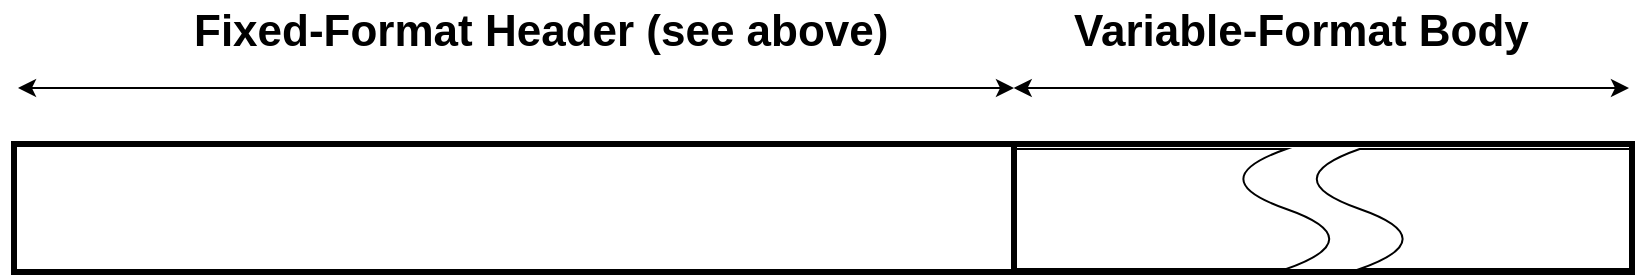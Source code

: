 <mxfile version="11.1.4" type="device"><diagram id="qfHNctd_WOPHGAZ_HX6h" name="Page-1"><mxGraphModel dx="946" dy="630" grid="1" gridSize="10" guides="1" tooltips="1" connect="1" arrows="1" fold="1" page="1" pageScale="1" pageWidth="827" pageHeight="1169" math="0" shadow="0"><root><mxCell id="0"/><mxCell id="1" parent="0"/><mxCell id="bLZ6N96vy-RTyS6MgsY1-1" value="" style="rounded=0;whiteSpace=wrap;html=1;strokeWidth=3;shadow=0;rotation=0;" vertex="1" parent="1"><mxGeometry x="20" y="92" width="500" height="64" as="geometry"/></mxCell><mxCell id="bLZ6N96vy-RTyS6MgsY1-2" value="" style="shape=document;whiteSpace=wrap;html=1;boundedLbl=1;rotation=90;" vertex="1" parent="1"><mxGeometry x="757.5" y="85.5" width="60" height="77" as="geometry"/></mxCell><mxCell id="bLZ6N96vy-RTyS6MgsY1-3" value="&lt;b&gt;&lt;font style=&quot;font-size: 22px&quot;&gt;Fixed-Format Header (see above)&lt;/font&gt;&lt;/b&gt;" style="text;html=1;resizable=0;points=[];autosize=1;align=left;verticalAlign=top;spacingTop=-4;" vertex="1" parent="1"><mxGeometry x="108" y="20" width="360" height="20" as="geometry"/></mxCell><mxCell id="bLZ6N96vy-RTyS6MgsY1-4" value="" style="endArrow=classic;startArrow=classic;html=1;" edge="1" parent="1"><mxGeometry width="50" height="50" relative="1" as="geometry"><mxPoint x="22" y="64" as="sourcePoint"/><mxPoint x="520" y="64" as="targetPoint"/></mxGeometry></mxCell><mxCell id="bLZ6N96vy-RTyS6MgsY1-5" value="" style="rounded=0;whiteSpace=wrap;html=1;strokeWidth=3;shadow=0;rotation=0;" vertex="1" parent="1"><mxGeometry x="520" y="92" width="309" height="64" as="geometry"/></mxCell><mxCell id="bLZ6N96vy-RTyS6MgsY1-6" value="" style="shape=document;whiteSpace=wrap;html=1;boundedLbl=1;rotation=-90;" vertex="1" parent="1"><mxGeometry x="570.5" y="45" width="60" height="159" as="geometry"/></mxCell><mxCell id="bLZ6N96vy-RTyS6MgsY1-7" value="" style="shape=document;whiteSpace=wrap;html=1;boundedLbl=1;rotation=90;" vertex="1" parent="1"><mxGeometry x="718.5" y="45" width="60" height="159" as="geometry"/></mxCell><mxCell id="bLZ6N96vy-RTyS6MgsY1-8" value="" style="endArrow=classic;startArrow=classic;html=1;" edge="1" parent="1"><mxGeometry width="50" height="50" relative="1" as="geometry"><mxPoint x="519.853" y="64" as="sourcePoint"/><mxPoint x="827.5" y="64" as="targetPoint"/></mxGeometry></mxCell><mxCell id="bLZ6N96vy-RTyS6MgsY1-9" value="&lt;b&gt;&lt;font style=&quot;font-size: 22px&quot;&gt;Variable-Format Body&lt;br&gt;&lt;/font&gt;&lt;/b&gt;" style="text;html=1;resizable=0;points=[];autosize=1;align=left;verticalAlign=top;spacingTop=-4;" vertex="1" parent="1"><mxGeometry x="547.5" y="20" width="240" height="20" as="geometry"/></mxCell></root></mxGraphModel></diagram></mxfile>